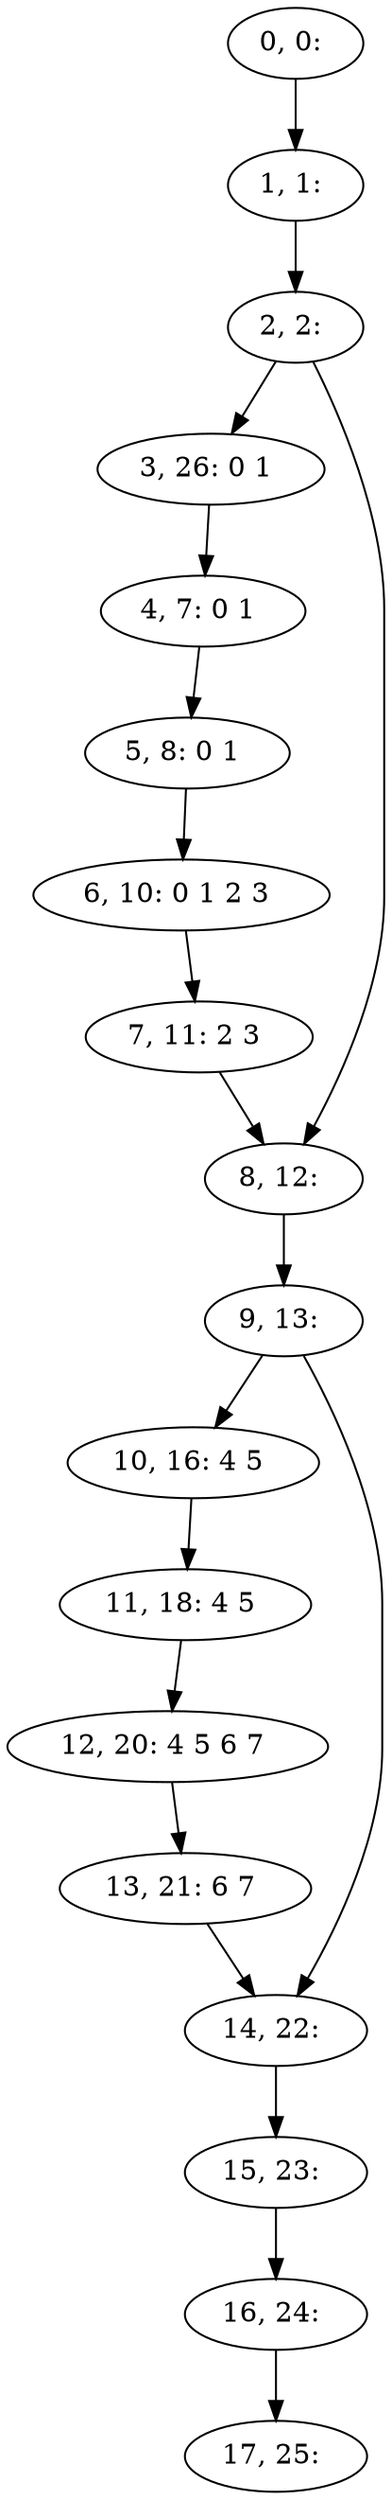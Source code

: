 digraph G {
0[label="0, 0: "];
1[label="1, 1: "];
2[label="2, 2: "];
3[label="3, 26: 0 1 "];
4[label="4, 7: 0 1 "];
5[label="5, 8: 0 1 "];
6[label="6, 10: 0 1 2 3 "];
7[label="7, 11: 2 3 "];
8[label="8, 12: "];
9[label="9, 13: "];
10[label="10, 16: 4 5 "];
11[label="11, 18: 4 5 "];
12[label="12, 20: 4 5 6 7 "];
13[label="13, 21: 6 7 "];
14[label="14, 22: "];
15[label="15, 23: "];
16[label="16, 24: "];
17[label="17, 25: "];
0->1 ;
1->2 ;
2->3 ;
2->8 ;
3->4 ;
4->5 ;
5->6 ;
6->7 ;
7->8 ;
8->9 ;
9->10 ;
9->14 ;
10->11 ;
11->12 ;
12->13 ;
13->14 ;
14->15 ;
15->16 ;
16->17 ;
}
